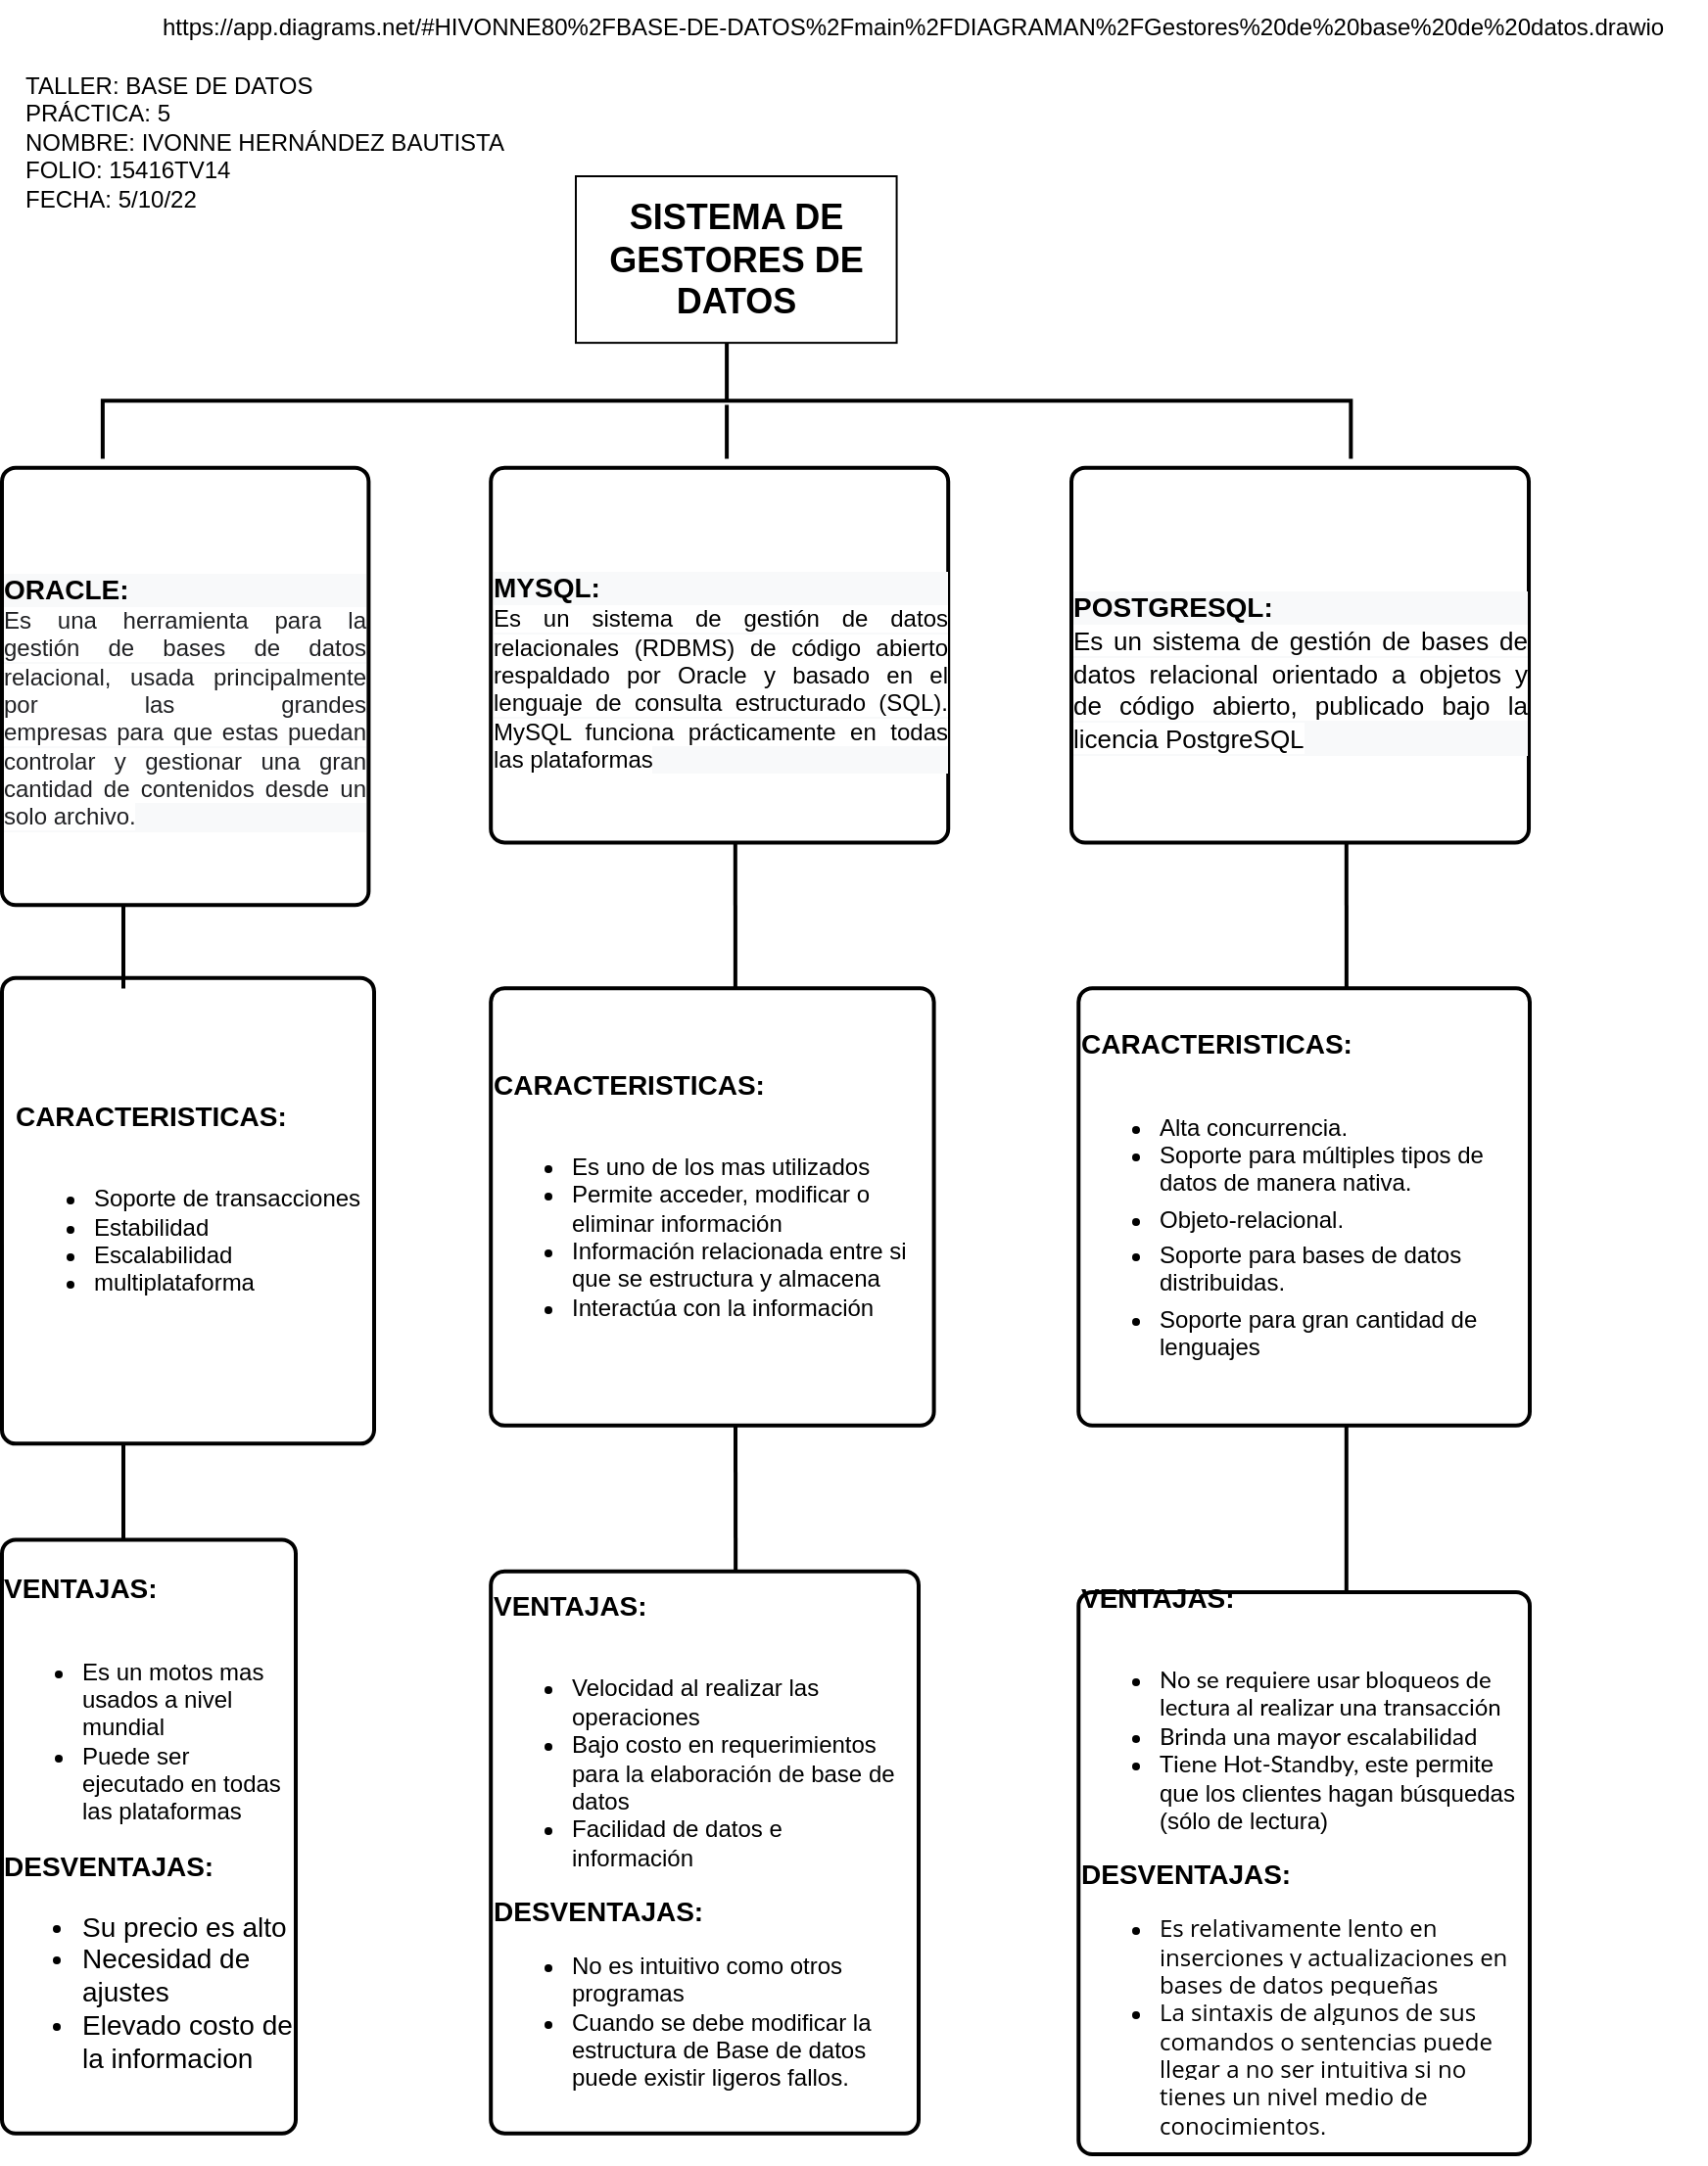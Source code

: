 <mxfile version="20.4.0" type="github">
  <diagram id="q8xmXXXaX6RDKj1XC6pM" name="Página-1">
    <mxGraphModel dx="1422" dy="794" grid="1" gridSize="10" guides="1" tooltips="1" connect="1" arrows="1" fold="1" page="1" pageScale="1" pageWidth="827" pageHeight="1169" math="0" shadow="0">
      <root>
        <mxCell id="0" />
        <mxCell id="1" parent="0" />
        <mxCell id="FfVpBlafb4usRdiCoWYt-1" value="" style="group" vertex="1" connectable="0" parent="1">
          <mxGeometry x="30" y="100" width="780" height="1010" as="geometry" />
        </mxCell>
        <mxCell id="YGvmBKsDaWd_bATqlUQZ-1" value="&lt;font style=&quot;font-size: 18px;&quot;&gt;&lt;b&gt;SISTEMA DE GESTORES DE DATOS&lt;/b&gt;&lt;/font&gt;" style="rounded=0;whiteSpace=wrap;html=1;" parent="FfVpBlafb4usRdiCoWYt-1" vertex="1">
          <mxGeometry x="292.991" width="163.8" height="85.053" as="geometry" />
        </mxCell>
        <mxCell id="YGvmBKsDaWd_bATqlUQZ-9" value="&lt;br&gt;&lt;div style=&quot;color: rgb(0, 0, 0); font-family: Helvetica; font-style: normal; font-variant-ligatures: normal; font-variant-caps: normal; font-weight: 400; letter-spacing: normal; orphans: 2; text-indent: 0px; text-transform: none; widows: 2; word-spacing: 0px; -webkit-text-stroke-width: 0px; background-color: rgb(248, 249, 250); text-decoration-thickness: initial; text-decoration-style: initial; text-decoration-color: initial; font-size: 12px; text-align: left;&quot;&gt;&lt;span style=&quot;background-color: initial;&quot;&gt;&lt;b&gt;&lt;font style=&quot;font-size: 14px;&quot;&gt;ORACLE:&lt;/font&gt;&lt;/b&gt;&lt;/span&gt;&lt;/div&gt;&lt;div style=&quot;color: rgb(0, 0, 0); font-family: Helvetica; font-style: normal; font-variant-ligatures: normal; font-variant-caps: normal; letter-spacing: normal; orphans: 2; text-indent: 0px; text-transform: none; widows: 2; word-spacing: 0px; -webkit-text-stroke-width: 0px; background-color: rgb(248, 249, 250); text-decoration-thickness: initial; text-decoration-style: initial; text-decoration-color: initial; text-align: justify; font-size: 12px;&quot;&gt;&lt;span style=&quot;color: rgb(32, 33, 36); font-family: arial, sans-serif; text-align: start; background-color: rgb(255, 255, 255);&quot;&gt;Es una herramienta&amp;nbsp;&lt;/span&gt;&lt;span style=&quot;color: rgb(32, 33, 36); font-family: arial, sans-serif; text-align: start; background-color: rgb(255, 255, 255);&quot;&gt;para&lt;/span&gt;&lt;span style=&quot;color: rgb(32, 33, 36); font-family: arial, sans-serif; text-align: start; background-color: rgb(255, 255, 255);&quot;&gt;&amp;nbsp;la gestión de bases de datos relacional, usada principalmente por las grandes empresas&amp;nbsp;&lt;/span&gt;&lt;span style=&quot;color: rgb(32, 33, 36); font-family: arial, sans-serif; text-align: start; background-color: rgb(255, 255, 255);&quot;&gt;para&lt;/span&gt;&lt;span style=&quot;color: rgb(32, 33, 36); font-family: arial, sans-serif; text-align: start; background-color: rgb(255, 255, 255);&quot;&gt;&amp;nbsp;que estas puedan controlar y gestionar una gran cantidad de contenidos desde un solo archivo.&lt;/span&gt;&lt;br&gt;&lt;/div&gt;" style="rounded=1;whiteSpace=wrap;html=1;absoluteArcSize=1;arcSize=14;strokeWidth=2;fontSize=14;" parent="FfVpBlafb4usRdiCoWYt-1" vertex="1">
          <mxGeometry y="148.842" width="187.2" height="223.263" as="geometry" />
        </mxCell>
        <mxCell id="YGvmBKsDaWd_bATqlUQZ-10" value="&lt;div style=&quot;text-align: left; font-size: 12px;&quot;&gt;&lt;span style=&quot;background-color: initial;&quot;&gt;&lt;b&gt;&lt;font style=&quot;font-size: 14px;&quot;&gt;CARACTERISTICAS:&lt;/font&gt;&lt;/b&gt;&lt;/span&gt;&lt;/div&gt;&lt;div style=&quot;text-align: left; font-size: 12px;&quot;&gt;&lt;br&gt;&lt;/div&gt;&lt;div&gt;&lt;ul style=&quot;font-size: 12px;&quot;&gt;&lt;li style=&quot;text-align: left;&quot;&gt;Soporte de transacciones&lt;/li&gt;&lt;li style=&quot;text-align: left;&quot;&gt;Estabilidad&lt;/li&gt;&lt;li style=&quot;text-align: left;&quot;&gt;Escalabilidad&lt;/li&gt;&lt;li style=&quot;text-align: left;&quot;&gt;multiplataforma&lt;/li&gt;&lt;/ul&gt;&lt;/div&gt;" style="rounded=1;whiteSpace=wrap;html=1;absoluteArcSize=1;arcSize=14;strokeWidth=2;fontSize=14;" parent="FfVpBlafb4usRdiCoWYt-1" vertex="1">
          <mxGeometry y="409.315" width="190" height="237.87" as="geometry" />
        </mxCell>
        <mxCell id="YGvmBKsDaWd_bATqlUQZ-11" value="&lt;div style=&quot;text-align: left; font-size: 12px;&quot;&gt;&lt;span style=&quot;background-color: initial;&quot;&gt;&lt;b&gt;&lt;font style=&quot;font-size: 14px;&quot;&gt;VENTAJAS:&lt;/font&gt;&lt;/b&gt;&lt;/span&gt;&lt;/div&gt;&lt;div style=&quot;text-align: left; font-size: 12px;&quot;&gt;&lt;br&gt;&lt;/div&gt;&lt;div&gt;&lt;ul style=&quot;font-size: 12px;&quot;&gt;&lt;li style=&quot;text-align: left;&quot;&gt;Es un motos mas usados a nivel mundial&lt;/li&gt;&lt;li style=&quot;text-align: left;&quot;&gt;Puede ser ejecutado en todas las plataformas&lt;/li&gt;&lt;/ul&gt;&lt;div style=&quot;text-align: left;&quot;&gt;&lt;b style=&quot;font-size: 12px;&quot;&gt;&lt;font style=&quot;font-size: 14px;&quot;&gt;DESVENTAJAS:&lt;/font&gt;&lt;/b&gt;&lt;span style=&quot;font-size: 12px;&quot;&gt;&lt;br&gt;&lt;/span&gt;&lt;/div&gt;&lt;/div&gt;&lt;div style=&quot;text-align: left;&quot;&gt;&lt;ul&gt;&lt;li&gt;&lt;span style=&quot;font-size: 12px;&quot;&gt;&lt;font style=&quot;font-size: 14px;&quot;&gt;Su precio es alto&lt;/font&gt;&lt;/span&gt;&lt;/li&gt;&lt;li&gt;&lt;span style=&quot;font-size: 12px;&quot;&gt;&lt;font style=&quot;font-size: 14px;&quot;&gt;Necesidad de ajustes&lt;/font&gt;&lt;/span&gt;&lt;/li&gt;&lt;li&gt;&lt;span style=&quot;font-size: 12px;&quot;&gt;&lt;font style=&quot;font-size: 14px;&quot;&gt;Elevado costo de la informacion&lt;/font&gt;&lt;/span&gt;&lt;/li&gt;&lt;/ul&gt;&lt;/div&gt;" style="rounded=1;whiteSpace=wrap;html=1;absoluteArcSize=1;arcSize=14;strokeWidth=2;fontSize=14;" parent="FfVpBlafb4usRdiCoWYt-1" vertex="1">
          <mxGeometry y="696.214" width="150" height="303.157" as="geometry" />
        </mxCell>
        <mxCell id="YGvmBKsDaWd_bATqlUQZ-12" value="" style="strokeWidth=2;html=1;shape=mxgraph.flowchart.annotation_2;align=left;labelPosition=right;pointerEvents=1;fontSize=14;rotation=90;" parent="FfVpBlafb4usRdiCoWYt-1" vertex="1">
          <mxGeometry x="340.45" y="-203.971" width="59.21" height="637.241" as="geometry" />
        </mxCell>
        <mxCell id="YGvmBKsDaWd_bATqlUQZ-15" value="&lt;font style=&quot;font-size: 14px;&quot;&gt;&lt;br&gt;&lt;/font&gt;&lt;div style=&quot;color: rgb(0, 0, 0); font-family: Helvetica; font-style: normal; font-variant-ligatures: normal; font-variant-caps: normal; font-weight: 400; letter-spacing: normal; orphans: 2; text-indent: 0px; text-transform: none; widows: 2; word-spacing: 0px; -webkit-text-stroke-width: 0px; background-color: rgb(248, 249, 250); text-decoration-thickness: initial; text-decoration-style: initial; text-decoration-color: initial; text-align: left;&quot;&gt;&lt;span style=&quot;background-color: initial;&quot;&gt;&lt;b&gt;&lt;font style=&quot;font-size: 14px;&quot;&gt;MYSQL:&lt;/font&gt;&lt;/b&gt;&lt;/span&gt;&lt;/div&gt;&lt;div style=&quot;font-family: Helvetica; font-style: normal; font-variant-ligatures: normal; font-variant-caps: normal; font-weight: 400; letter-spacing: normal; orphans: 2; text-indent: 0px; text-transform: none; widows: 2; word-spacing: 0px; -webkit-text-stroke-width: 0px; background-color: rgb(248, 249, 250); text-decoration-thickness: initial; text-decoration-style: initial; text-decoration-color: initial; text-align: justify; font-size: 12px;&quot;&gt;&lt;font style=&quot;font-size: 12px;&quot;&gt;&lt;span style=&quot;font-family: Arial, sans-serif; text-align: start; background-color: rgb(255, 255, 255);&quot;&gt;Es un sistema de gestión de datos relacionales&amp;nbsp;&lt;/span&gt;&lt;span style=&quot;font-family: Arial, sans-serif; text-align: start; background-color: rgb(255, 255, 255);&quot;&gt;(RDBMS) de código abierto respaldado por Oracle y basado en el lenguaje de consulta estructurado (SQL). MySQL funciona prácticamente en todas las plataformas&lt;/span&gt;&lt;/font&gt;&lt;br&gt;&lt;/div&gt;" style="rounded=1;whiteSpace=wrap;html=1;absoluteArcSize=1;arcSize=14;strokeWidth=2;fontSize=14;" parent="FfVpBlafb4usRdiCoWYt-1" vertex="1">
          <mxGeometry x="249.6" y="148.842" width="233.509" height="191.368" as="geometry" />
        </mxCell>
        <mxCell id="YGvmBKsDaWd_bATqlUQZ-16" value="&lt;div style=&quot;text-align: left; font-size: 12px;&quot;&gt;&lt;span style=&quot;background-color: initial;&quot;&gt;&lt;b&gt;&lt;font style=&quot;font-size: 14px;&quot;&gt;CARACTERISTICAS:&lt;/font&gt;&lt;/b&gt;&lt;/span&gt;&lt;/div&gt;&lt;div style=&quot;text-align: left; font-size: 12px;&quot;&gt;&lt;br&gt;&lt;/div&gt;&lt;div&gt;&lt;ul style=&quot;font-size: 12px;&quot;&gt;&lt;li style=&quot;text-align: left;&quot;&gt;Es uno de los mas utilizados&lt;/li&gt;&lt;li style=&quot;text-align: left;&quot;&gt;Permite acceder, modificar o eliminar información&amp;nbsp;&lt;/li&gt;&lt;li style=&quot;text-align: left;&quot;&gt;Información relacionada entre si que se estructura y almacena&lt;/li&gt;&lt;li style=&quot;text-align: left;&quot;&gt;Interactúa con la información&amp;nbsp;&lt;/li&gt;&lt;/ul&gt;&lt;/div&gt;" style="rounded=1;whiteSpace=wrap;html=1;absoluteArcSize=1;arcSize=14;strokeWidth=2;fontSize=14;" parent="FfVpBlafb4usRdiCoWYt-1" vertex="1">
          <mxGeometry x="249.6" y="414.632" width="226.2" height="223.263" as="geometry" />
        </mxCell>
        <mxCell id="YGvmBKsDaWd_bATqlUQZ-17" value="&lt;div style=&quot;text-align: left; font-size: 12px;&quot;&gt;&lt;span style=&quot;background-color: initial;&quot;&gt;&lt;b&gt;&lt;font style=&quot;font-size: 14px;&quot;&gt;VENTAJAS:&lt;/font&gt;&lt;/b&gt;&lt;/span&gt;&lt;/div&gt;&lt;div style=&quot;text-align: left; font-size: 12px;&quot;&gt;&lt;br&gt;&lt;/div&gt;&lt;div&gt;&lt;ul style=&quot;font-size: 12px;&quot;&gt;&lt;li style=&quot;text-align: left;&quot;&gt;Velocidad al realizar las operaciones&lt;/li&gt;&lt;li style=&quot;text-align: left;&quot;&gt;Bajo costo en requerimientos para la elaboración de base de datos&lt;/li&gt;&lt;li style=&quot;text-align: left;&quot;&gt;Facilidad de datos e información&amp;nbsp;&lt;/li&gt;&lt;/ul&gt;&lt;div style=&quot;text-align: left;&quot;&gt;&lt;b style=&quot;font-size: 12px;&quot;&gt;&lt;font style=&quot;font-size: 14px;&quot;&gt;DESVENTAJAS:&lt;/font&gt;&lt;/b&gt;&lt;span style=&quot;font-size: 12px;&quot;&gt;&lt;br&gt;&lt;/span&gt;&lt;/div&gt;&lt;/div&gt;&lt;div style=&quot;text-align: left; font-size: 12px;&quot;&gt;&lt;ul&gt;&lt;li&gt;No es intuitivo como otros programas&lt;/li&gt;&lt;li style=&quot;margin: 0px 0px 4px; padding: 0px; list-style-type: disc;&quot; class=&quot;TrT0Xe&quot;&gt;Cuando se debe modificar la estructura de Base de datos puede existir ligeros fallos.&lt;/li&gt;&lt;/ul&gt;&lt;/div&gt;" style="rounded=1;whiteSpace=wrap;html=1;absoluteArcSize=1;arcSize=14;strokeWidth=2;fontSize=14;" parent="FfVpBlafb4usRdiCoWYt-1" vertex="1">
          <mxGeometry x="249.6" y="712.316" width="218.4" height="287.053" as="geometry" />
        </mxCell>
        <mxCell id="YGvmBKsDaWd_bATqlUQZ-18" value="&lt;font style=&quot;font-size: 14px;&quot;&gt;&lt;br&gt;&lt;/font&gt;&lt;div style=&quot;color: rgb(0, 0, 0); font-family: Helvetica; font-style: normal; font-variant-ligatures: normal; font-variant-caps: normal; font-weight: 400; letter-spacing: normal; orphans: 2; text-indent: 0px; text-transform: none; widows: 2; word-spacing: 0px; -webkit-text-stroke-width: 0px; background-color: rgb(248, 249, 250); text-decoration-thickness: initial; text-decoration-style: initial; text-decoration-color: initial; text-align: left;&quot;&gt;&lt;span style=&quot;background-color: initial;&quot;&gt;&lt;b&gt;&lt;font style=&quot;font-size: 14px;&quot;&gt;POSTGRESQL:&lt;/font&gt;&lt;/b&gt;&lt;/span&gt;&lt;/div&gt;&lt;div style=&quot;font-family: Helvetica; font-style: normal; font-variant-ligatures: normal; font-variant-caps: normal; font-weight: 400; letter-spacing: normal; orphans: 2; text-indent: 0px; text-transform: none; widows: 2; word-spacing: 0px; -webkit-text-stroke-width: 0px; background-color: rgb(248, 249, 250); text-decoration-thickness: initial; text-decoration-style: initial; text-decoration-color: initial; text-align: justify;&quot;&gt;&lt;span style=&quot;font-family: arial, sans-serif; text-align: left; background-color: rgb(255, 255, 255);&quot;&gt;&lt;font style=&quot;font-size: 13px;&quot;&gt;Es un sistema de gestión de bases de datos relacional orientado a objetos y de código abierto, publicado bajo la licencia PostgreSQL&lt;/font&gt;&lt;/span&gt;&lt;br&gt;&lt;/div&gt;" style="rounded=1;whiteSpace=wrap;html=1;absoluteArcSize=1;arcSize=14;strokeWidth=2;fontSize=14;" parent="FfVpBlafb4usRdiCoWYt-1" vertex="1">
          <mxGeometry x="546" y="148.842" width="233.509" height="191.368" as="geometry" />
        </mxCell>
        <mxCell id="YGvmBKsDaWd_bATqlUQZ-19" value="&lt;div style=&quot;text-align: left; font-size: 12px;&quot;&gt;&lt;span style=&quot;background-color: initial;&quot;&gt;&lt;b&gt;&lt;font style=&quot;font-size: 14px;&quot;&gt;CARACTERISTICAS:&lt;/font&gt;&lt;/b&gt;&lt;/span&gt;&lt;/div&gt;&lt;div style=&quot;text-align: left; font-size: 12px;&quot;&gt;&lt;br&gt;&lt;/div&gt;&lt;div&gt;&lt;ul style=&quot;font-size: 12px;&quot;&gt;&lt;li style=&quot;text-align: left;&quot;&gt;&lt;span style=&quot;font-size: 12px; background-color: initial;&quot;&gt;Alta concurrencia.&amp;nbsp;&lt;/span&gt;&lt;/li&gt;&lt;li style=&quot;text-align: left; margin: 0px 0px 4px; padding: 0px; list-style-type: disc;&quot; class=&quot;TrT0Xe&quot;&gt;Soporte para múltiples tipos de datos de manera nativa.&lt;/li&gt;&lt;li style=&quot;text-align: left; margin: 0px 0px 4px; padding: 0px; list-style-type: disc;&quot; class=&quot;TrT0Xe&quot;&gt;Objeto-relacional.&amp;nbsp;&lt;/li&gt;&lt;li style=&quot;text-align: left; margin: 0px 0px 4px; padding: 0px; list-style-type: disc;&quot; class=&quot;TrT0Xe&quot;&gt;Soporte para bases de datos distribuidas.&amp;nbsp;&lt;/li&gt;&lt;li style=&quot;text-align: left; margin: 0px 0px 4px; padding: 0px; list-style-type: disc;&quot; class=&quot;TrT0Xe&quot;&gt;Soporte para gran cantidad de lenguajes&lt;/li&gt;&lt;/ul&gt;&lt;/div&gt;" style="rounded=1;whiteSpace=wrap;html=1;absoluteArcSize=1;arcSize=14;strokeWidth=2;fontSize=14;" parent="FfVpBlafb4usRdiCoWYt-1" vertex="1">
          <mxGeometry x="549.65" y="414.632" width="230.35" height="223.263" as="geometry" />
        </mxCell>
        <mxCell id="YGvmBKsDaWd_bATqlUQZ-20" value="&lt;div style=&quot;text-align: left; font-size: 12px;&quot;&gt;&lt;span style=&quot;background-color: initial;&quot;&gt;&lt;b&gt;&lt;font style=&quot;font-size: 14px;&quot;&gt;VENTAJAS:&lt;/font&gt;&lt;/b&gt;&lt;/span&gt;&lt;/div&gt;&lt;div style=&quot;text-align: left; font-size: 12px;&quot;&gt;&lt;br&gt;&lt;/div&gt;&lt;div&gt;&lt;ul style=&quot;font-size: 12px;&quot;&gt;&lt;li style=&quot;text-align: left;&quot;&gt;&lt;span style=&quot;font-family: lato, sans-serif; background-color: rgb(255, 255, 255);&quot;&gt;&lt;font style=&quot;font-size: 12px;&quot;&gt;No se requiere&amp;nbsp;usar bloqueos de lectura al realizar&amp;nbsp;una transacción&amp;nbsp;&lt;/font&gt;&lt;/span&gt;&lt;br&gt;&lt;/li&gt;&lt;li style=&quot;text-align: left;&quot;&gt;&lt;span style=&quot;font-family: lato, sans-serif; background-color: rgb(255, 255, 255);&quot;&gt;&lt;font style=&quot;font-size: 12px;&quot;&gt;Brinda&amp;nbsp;una mayor escalabilidad&lt;/font&gt;&lt;/span&gt;&lt;br&gt;&lt;/li&gt;&lt;li style=&quot;text-align: left;&quot;&gt;&lt;span style=&quot;font-family: lato, sans-serif; background-color: rgb(255, 255, 255);&quot;&gt;Tiene Hot-Standby, e&lt;/span&gt;ste permite que los clientes hagan búsquedas (sólo de lectura)&lt;br&gt;&lt;/li&gt;&lt;/ul&gt;&lt;div style=&quot;text-align: left;&quot;&gt;&lt;b style=&quot;font-size: 12px;&quot;&gt;&lt;font style=&quot;font-size: 14px;&quot;&gt;DESVENTAJAS:&lt;/font&gt;&lt;/b&gt;&lt;span style=&quot;font-size: 12px;&quot;&gt;&lt;br&gt;&lt;/span&gt;&lt;/div&gt;&lt;/div&gt;&lt;div style=&quot;text-align: left; font-size: 12px;&quot;&gt;&lt;ul style=&quot;&quot;&gt;&lt;li&gt;&lt;span style=&quot;font-family: &amp;quot;Open Sans&amp;quot;, sans-serif; background-color: rgb(255, 255, 255);&quot;&gt;Es relativamente&amp;nbsp;&lt;/span&gt;&lt;span style=&quot;box-sizing: border-box; font-family: &amp;quot;Open Sans&amp;quot;, sans-serif; background-color: rgb(255, 255, 255);&quot;&gt;lento en inserciones y actualizaciones en bases de datos pequeñas&lt;/span&gt;&lt;br&gt;&lt;/li&gt;&lt;li style=&quot;margin: 0px 0px 4px; padding: 0px; list-style-type: disc;&quot; class=&quot;TrT0Xe&quot;&gt;&lt;span style=&quot;font-family: &amp;quot;Open Sans&amp;quot;, sans-serif; background-color: rgb(255, 255, 255);&quot;&gt;La sintaxis de algunos de sus comandos o sentencias puede llegar a no ser intuitiva si no tienes un nivel medio de conocimientos&lt;/span&gt;.&lt;/li&gt;&lt;/ul&gt;&lt;/div&gt;" style="rounded=1;whiteSpace=wrap;html=1;absoluteArcSize=1;arcSize=14;strokeWidth=2;fontSize=14;" parent="FfVpBlafb4usRdiCoWYt-1" vertex="1">
          <mxGeometry x="549.65" y="722.947" width="230.35" height="287.053" as="geometry" />
        </mxCell>
        <mxCell id="YGvmBKsDaWd_bATqlUQZ-26" value="" style="endArrow=none;html=1;rounded=0;strokeWidth=2;fontSize=12;fontColor=#000000;sourcePerimeterSpacing=-2;targetPerimeterSpacing=0;entryX=0.535;entryY=0.5;entryDx=0;entryDy=0;entryPerimeter=0;exitX=1;exitY=0.5;exitDx=0;exitDy=0;exitPerimeter=0;" parent="FfVpBlafb4usRdiCoWYt-1" target="YGvmBKsDaWd_bATqlUQZ-12" edge="1" source="YGvmBKsDaWd_bATqlUQZ-12">
          <mxGeometry relative="1" as="geometry">
            <mxPoint x="374.4" y="147.779" as="sourcePoint" />
            <mxPoint x="499.2" y="147.779" as="targetPoint" />
          </mxGeometry>
        </mxCell>
        <mxCell id="YGvmBKsDaWd_bATqlUQZ-27" value="" style="endArrow=none;html=1;rounded=0;strokeWidth=2;fontSize=12;fontColor=#000000;sourcePerimeterSpacing=-2;targetPerimeterSpacing=0;entryX=0.552;entryY=0;entryDx=0;entryDy=0;entryPerimeter=0;" parent="FfVpBlafb4usRdiCoWYt-1" target="YGvmBKsDaWd_bATqlUQZ-16" edge="1">
          <mxGeometry relative="1" as="geometry">
            <mxPoint x="374.4" y="340.211" as="sourcePoint" />
            <mxPoint x="499.2" y="340.211" as="targetPoint" />
          </mxGeometry>
        </mxCell>
        <mxCell id="YGvmBKsDaWd_bATqlUQZ-28" value="" style="endArrow=none;html=1;rounded=0;strokeWidth=2;fontSize=12;fontColor=#000000;sourcePerimeterSpacing=-2;targetPerimeterSpacing=0;entryX=0.552;entryY=0;entryDx=0;entryDy=0;entryPerimeter=0;" parent="FfVpBlafb4usRdiCoWYt-1" edge="1">
          <mxGeometry relative="1" as="geometry">
            <mxPoint x="686.4" y="340.211" as="sourcePoint" />
            <mxPoint x="686.462" y="414.632" as="targetPoint" />
          </mxGeometry>
        </mxCell>
        <mxCell id="YGvmBKsDaWd_bATqlUQZ-29" value="" style="endArrow=none;html=1;rounded=0;strokeWidth=2;fontSize=12;fontColor=#000000;sourcePerimeterSpacing=-2;targetPerimeterSpacing=0;" parent="FfVpBlafb4usRdiCoWYt-1" edge="1">
          <mxGeometry relative="1" as="geometry">
            <mxPoint x="686.4" y="637.895" as="sourcePoint" />
            <mxPoint x="686.4" y="722.947" as="targetPoint" />
          </mxGeometry>
        </mxCell>
        <mxCell id="YGvmBKsDaWd_bATqlUQZ-30" value="" style="endArrow=none;html=1;rounded=0;strokeWidth=2;fontSize=12;fontColor=#000000;sourcePerimeterSpacing=-2;targetPerimeterSpacing=0;entryX=0.552;entryY=0;entryDx=0;entryDy=0;entryPerimeter=0;" parent="FfVpBlafb4usRdiCoWYt-1" edge="1">
          <mxGeometry relative="1" as="geometry">
            <mxPoint x="374.501" y="637.895" as="sourcePoint" />
            <mxPoint x="374.564" y="712.316" as="targetPoint" />
          </mxGeometry>
        </mxCell>
        <mxCell id="YGvmBKsDaWd_bATqlUQZ-31" value="" style="endArrow=none;html=1;rounded=0;strokeWidth=2;fontSize=12;fontColor=#000000;sourcePerimeterSpacing=-2;targetPerimeterSpacing=0;" parent="FfVpBlafb4usRdiCoWYt-1" edge="1">
          <mxGeometry relative="1" as="geometry">
            <mxPoint x="62" y="647.184" as="sourcePoint" />
            <mxPoint x="62" y="696.214" as="targetPoint" />
          </mxGeometry>
        </mxCell>
        <mxCell id="YGvmBKsDaWd_bATqlUQZ-36" value="" style="endArrow=none;html=1;rounded=0;strokeWidth=2;fontSize=12;fontColor=#000000;sourcePerimeterSpacing=-2;targetPerimeterSpacing=0;" parent="FfVpBlafb4usRdiCoWYt-1" edge="1">
          <mxGeometry relative="1" as="geometry">
            <mxPoint x="62.01" y="372.105" as="sourcePoint" />
            <mxPoint x="62" y="414.786" as="targetPoint" />
          </mxGeometry>
        </mxCell>
        <mxCell id="FfVpBlafb4usRdiCoWYt-3" value="&lt;font style=&quot;vertical-align: inherit;&quot;&gt;&lt;font style=&quot;vertical-align: inherit;&quot;&gt;&lt;font style=&quot;vertical-align: inherit;&quot;&gt;&lt;font style=&quot;vertical-align: inherit;&quot;&gt;&lt;font style=&quot;vertical-align: inherit;&quot;&gt;&lt;font style=&quot;vertical-align: inherit;&quot;&gt;TALLER: BASE DE DATOS &lt;/font&gt;&lt;/font&gt;&lt;/font&gt;&lt;/font&gt;&lt;/font&gt;&lt;/font&gt;&lt;br&gt;&lt;font style=&quot;vertical-align: inherit;&quot;&gt;&lt;font style=&quot;vertical-align: inherit;&quot;&gt;&lt;font style=&quot;vertical-align: inherit;&quot;&gt;&lt;font style=&quot;vertical-align: inherit;&quot;&gt;&lt;font style=&quot;vertical-align: inherit;&quot;&gt;&lt;font style=&quot;vertical-align: inherit;&quot;&gt;PRÁCTICA: 5 &lt;/font&gt;&lt;/font&gt;&lt;/font&gt;&lt;/font&gt;&lt;/font&gt;&lt;/font&gt;&lt;br&gt;&lt;font style=&quot;vertical-align: inherit;&quot;&gt;&lt;font style=&quot;vertical-align: inherit;&quot;&gt;&lt;font style=&quot;vertical-align: inherit;&quot;&gt;&lt;font style=&quot;vertical-align: inherit;&quot;&gt;&lt;font style=&quot;vertical-align: inherit;&quot;&gt;&lt;font style=&quot;vertical-align: inherit;&quot;&gt;NOMBRE: IVONNE HERNÁNDEZ BAUTISTA &lt;/font&gt;&lt;/font&gt;&lt;/font&gt;&lt;/font&gt;&lt;/font&gt;&lt;/font&gt;&lt;br&gt;&lt;font style=&quot;vertical-align: inherit;&quot;&gt;&lt;font style=&quot;vertical-align: inherit;&quot;&gt;&lt;font style=&quot;vertical-align: inherit;&quot;&gt;&lt;font style=&quot;vertical-align: inherit;&quot;&gt;&lt;font style=&quot;vertical-align: inherit;&quot;&gt;&lt;font style=&quot;vertical-align: inherit;&quot;&gt;FOLIO: 15416TV14 &lt;/font&gt;&lt;/font&gt;&lt;/font&gt;&lt;/font&gt;&lt;/font&gt;&lt;/font&gt;&lt;br&gt;&lt;font style=&quot;vertical-align: inherit;&quot;&gt;&lt;font style=&quot;vertical-align: inherit;&quot;&gt;&lt;font style=&quot;vertical-align: inherit;&quot;&gt;&lt;font style=&quot;vertical-align: inherit;&quot;&gt;&lt;font style=&quot;vertical-align: inherit;&quot;&gt;&lt;font style=&quot;vertical-align: inherit;&quot;&gt;FECHA: 5/10/22&lt;/font&gt;&lt;/font&gt;&lt;/font&gt;&lt;/font&gt;&lt;/font&gt;&lt;/font&gt;" style="text;whiteSpace=wrap;html=1;" vertex="1" parent="1">
          <mxGeometry x="40" y="40" width="290" height="100" as="geometry" />
        </mxCell>
        <mxCell id="FfVpBlafb4usRdiCoWYt-4" value="https://app.diagrams.net/#HIVONNE80%2FBASE-DE-DATOS%2Fmain%2FDIAGRAMAN%2FGestores%20de%20base%20de%20datos.drawio" style="text;whiteSpace=wrap;html=1;" vertex="1" parent="1">
          <mxGeometry x="110" y="10" width="790" height="50" as="geometry" />
        </mxCell>
      </root>
    </mxGraphModel>
  </diagram>
</mxfile>

